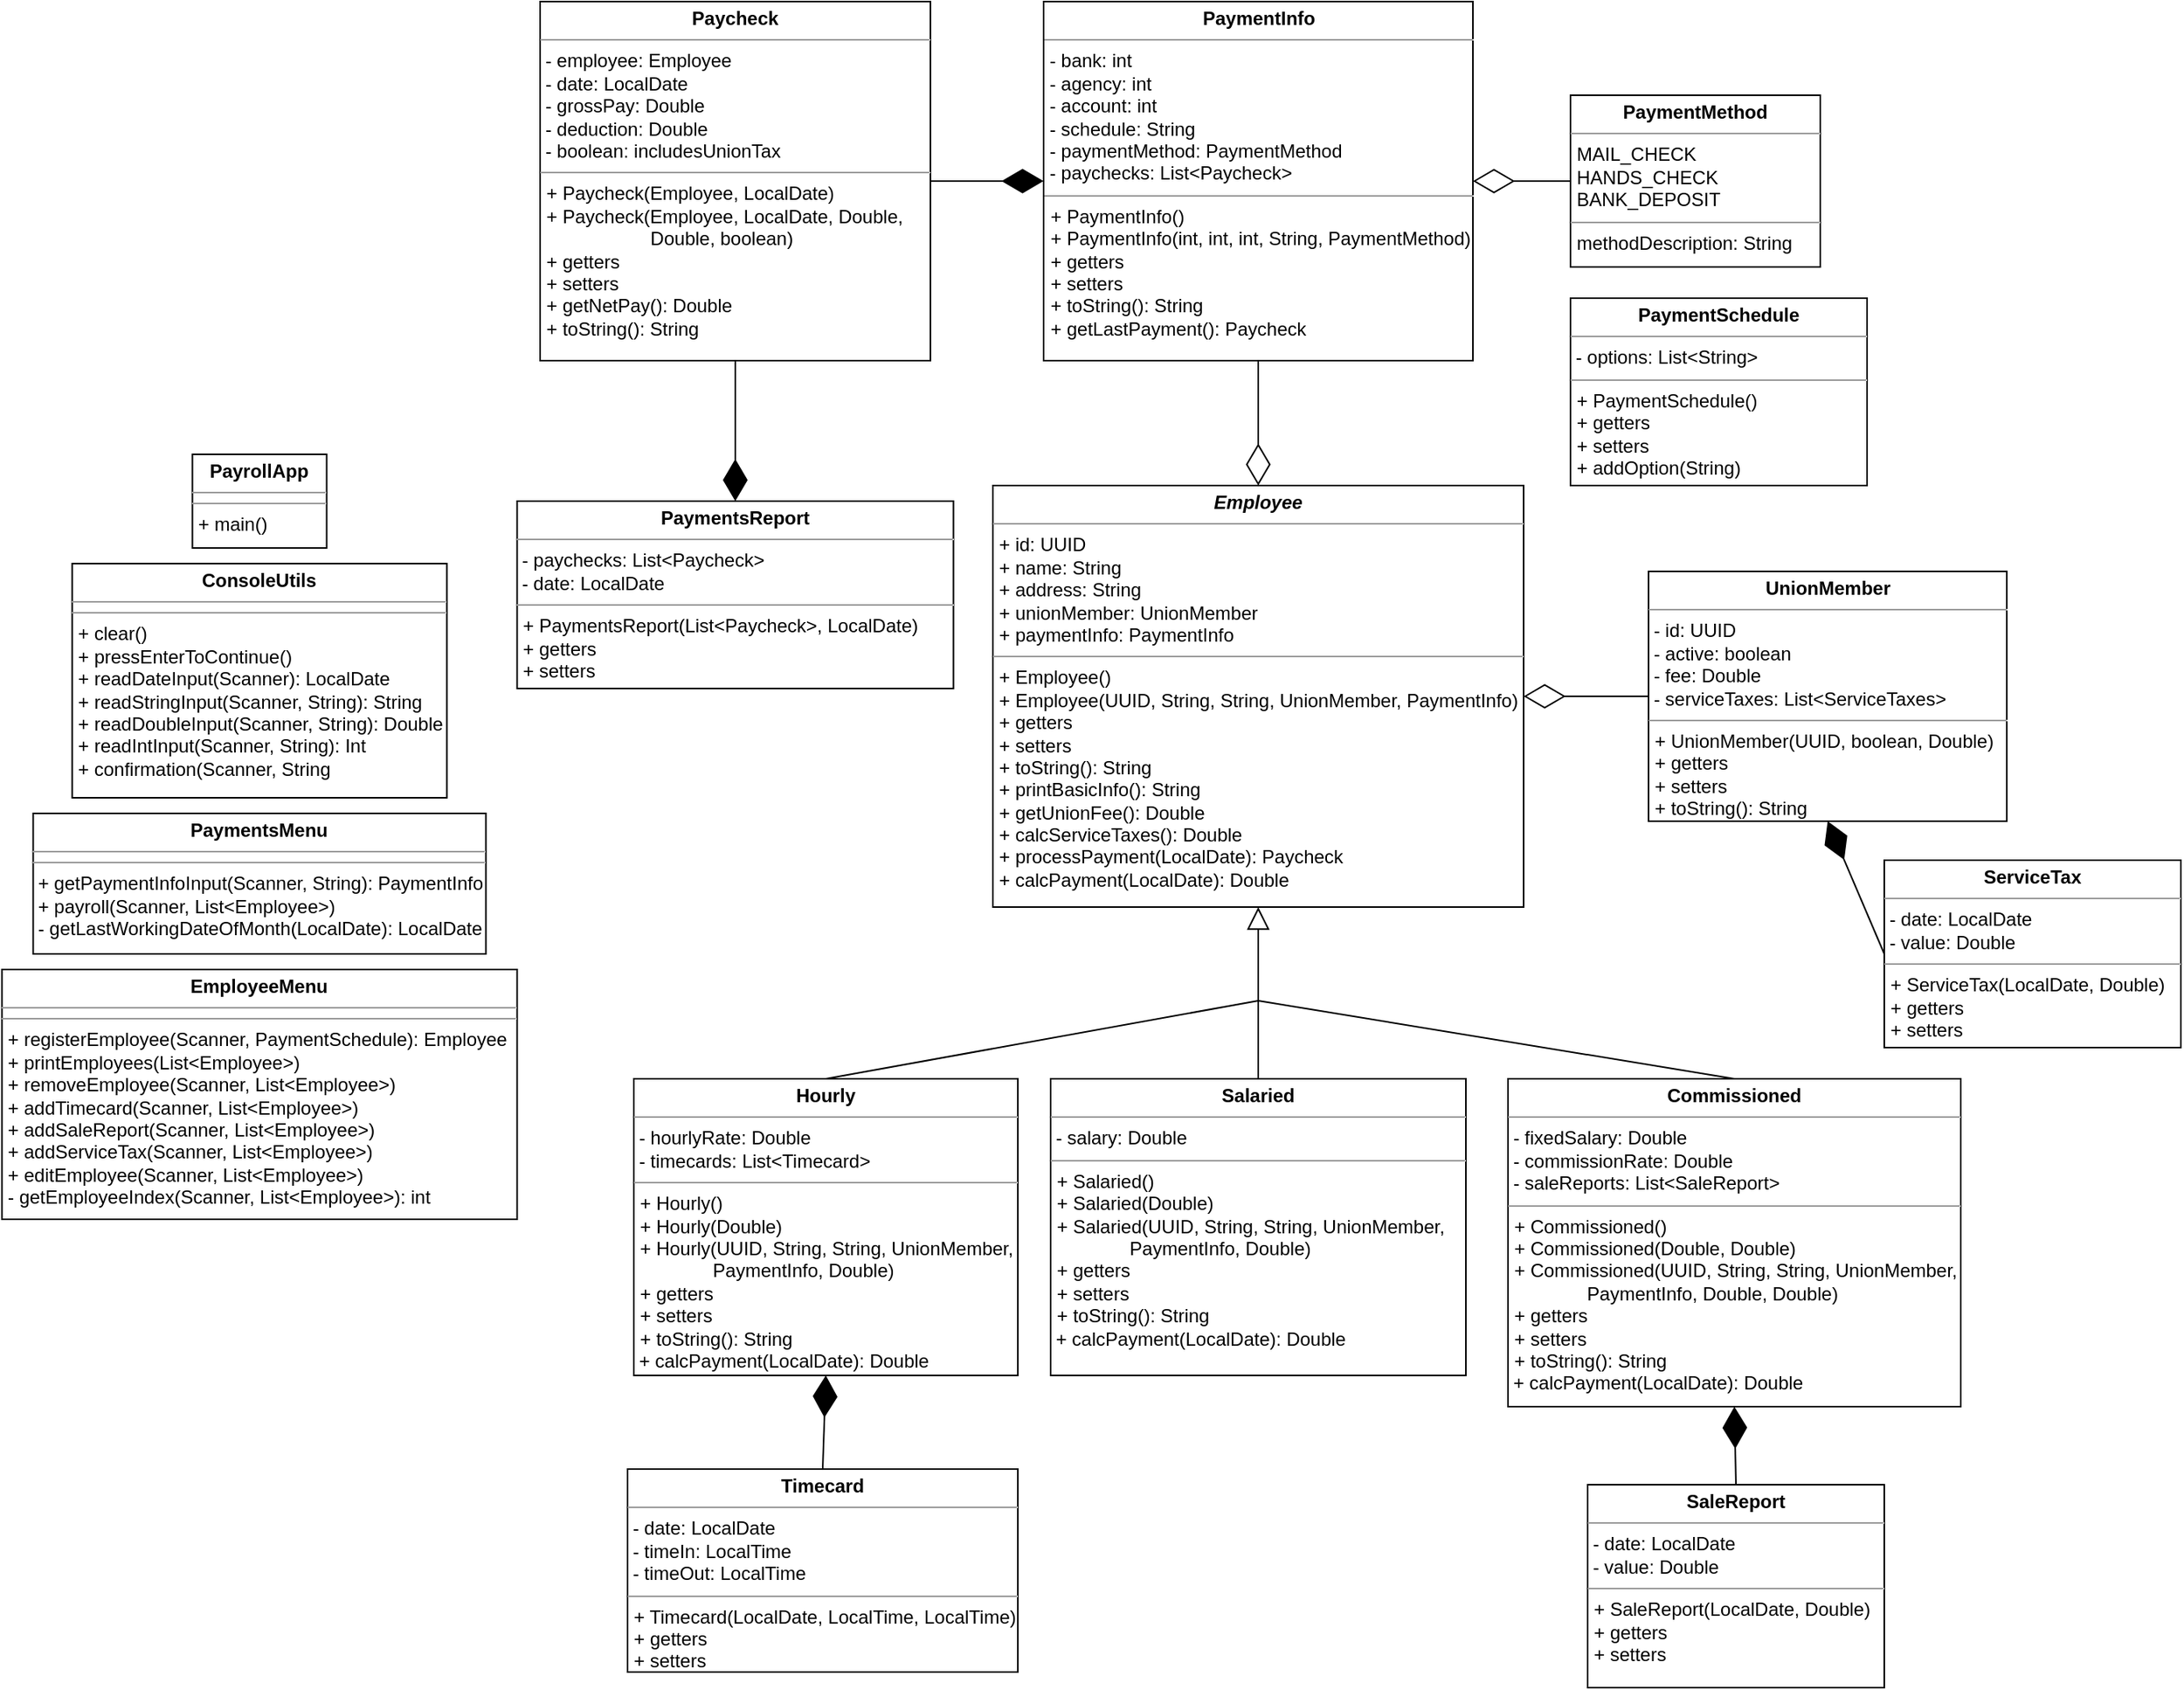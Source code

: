 <mxfile version="14.6.6" type="device"><diagram id="C5RBs43oDa-KdzZeNtuy" name="Page-1"><mxGraphModel dx="2170" dy="2407" grid="1" gridSize="10" guides="1" tooltips="1" connect="1" arrows="1" fold="1" page="1" pageScale="1" pageWidth="827" pageHeight="1169" math="0" shadow="0"><root><mxCell id="WIyWlLk6GJQsqaUBKTNV-0"/><mxCell id="WIyWlLk6GJQsqaUBKTNV-1" parent="WIyWlLk6GJQsqaUBKTNV-0"/><mxCell id="w-G85ifTH8esBMy0JeCX-5" value="&lt;p style=&quot;margin: 0px ; margin-top: 4px ; text-align: center&quot;&gt;&lt;b&gt;ConsoleUtils&lt;/b&gt;&lt;/p&gt;&lt;hr size=&quot;1&quot;&gt;&lt;hr size=&quot;1&quot;&gt;&lt;p style=&quot;margin: 0px ; margin-left: 4px&quot;&gt;+ clear()&lt;/p&gt;&lt;p style=&quot;margin: 0px ; margin-left: 4px&quot;&gt;+ pressEnterToContinue()&lt;/p&gt;&lt;p style=&quot;margin: 0px ; margin-left: 4px&quot;&gt;+ readDateInput(Scanner): LocalDate&lt;/p&gt;&lt;p style=&quot;margin: 0px ; margin-left: 4px&quot;&gt;+ readStringInput(Scanner, String): String&lt;/p&gt;&lt;p style=&quot;margin: 0px ; margin-left: 4px&quot;&gt;+ readDoubleInput(Scanner, String): Double&lt;/p&gt;&lt;p style=&quot;margin: 0px ; margin-left: 4px&quot;&gt;+ readIntInput(Scanner, String): Int&lt;/p&gt;&lt;p style=&quot;margin: 0px ; margin-left: 4px&quot;&gt;+ confirmation(Scanner, String&lt;br&gt;&lt;/p&gt;&lt;p style=&quot;margin: 0px ; margin-left: 4px&quot;&gt;&lt;br&gt;&lt;/p&gt;" style="verticalAlign=top;align=left;overflow=fill;fontSize=12;fontFamily=Helvetica;html=1;" vertex="1" parent="WIyWlLk6GJQsqaUBKTNV-1"><mxGeometry x="80.25" y="-170" width="240" height="150" as="geometry"/></mxCell><mxCell id="w-G85ifTH8esBMy0JeCX-6" value="&lt;p style=&quot;margin: 0px ; margin-top: 4px ; text-align: center&quot;&gt;&lt;b&gt;PayrollApp&lt;/b&gt;&lt;/p&gt;&lt;hr size=&quot;1&quot;&gt;&lt;hr size=&quot;1&quot;&gt;&lt;p style=&quot;margin: 0px ; margin-left: 4px&quot;&gt;+ main()&lt;/p&gt;&lt;p style=&quot;margin: 0px ; margin-left: 4px&quot;&gt;&lt;br&gt;&lt;/p&gt;" style="verticalAlign=top;align=left;overflow=fill;fontSize=12;fontFamily=Helvetica;html=1;" vertex="1" parent="WIyWlLk6GJQsqaUBKTNV-1"><mxGeometry x="157.25" y="-240" width="86" height="60" as="geometry"/></mxCell><mxCell id="w-G85ifTH8esBMy0JeCX-7" value="&lt;p style=&quot;margin: 0px ; margin-top: 4px ; text-align: center&quot;&gt;&lt;b&gt;PaymentsMenu&lt;/b&gt;&lt;/p&gt;&lt;hr size=&quot;1&quot;&gt;&lt;hr size=&quot;1&quot;&gt;&lt;div&gt;&amp;nbsp;+ getPaymentInfoInput(Scanner, String): PaymentInfo&lt;/div&gt;&lt;div&gt;&amp;nbsp;+ payroll(Scanner, List&amp;lt;Employee&amp;gt;)&lt;br&gt;&lt;/div&gt;&lt;div&gt;&amp;nbsp;- getLastWorkingDateOfMonth(LocalDate): LocalDate&lt;/div&gt;" style="verticalAlign=top;align=left;overflow=fill;fontSize=12;fontFamily=Helvetica;html=1;" vertex="1" parent="WIyWlLk6GJQsqaUBKTNV-1"><mxGeometry x="55.25" y="-10" width="290" height="90" as="geometry"/></mxCell><mxCell id="w-G85ifTH8esBMy0JeCX-8" value="&lt;p style=&quot;margin: 0px ; margin-top: 4px ; text-align: center&quot;&gt;&lt;b&gt;EmployeeMenu&lt;/b&gt;&lt;/p&gt;&lt;hr size=&quot;1&quot;&gt;&lt;hr size=&quot;1&quot;&gt;&lt;p style=&quot;margin: 0px ; margin-left: 4px&quot;&gt;+ registerEmployee(Scanner, PaymentSchedule): Employee&lt;/p&gt;&lt;p style=&quot;margin: 0px ; margin-left: 4px&quot;&gt;+ printEmployees(List&amp;lt;Employee&amp;gt;)&lt;/p&gt;&lt;p style=&quot;margin: 0px ; margin-left: 4px&quot;&gt;+ removeEmployee(Scanner, List&amp;lt;Employee&amp;gt;)&lt;/p&gt;&lt;p style=&quot;margin: 0px ; margin-left: 4px&quot;&gt;+ addTimecard(Scanner, List&amp;lt;Employee&amp;gt;)&lt;/p&gt;&lt;p style=&quot;margin: 0px ; margin-left: 4px&quot;&gt;+ addSaleReport(Scanner, List&amp;lt;Employee&amp;gt;)&lt;/p&gt;&lt;p style=&quot;margin: 0px ; margin-left: 4px&quot;&gt;+ addServiceTax(Scanner, List&amp;lt;Employee&amp;gt;)&lt;/p&gt;&lt;p style=&quot;margin: 0px ; margin-left: 4px&quot;&gt;+ editEmployee(Scanner, List&amp;lt;Employee&amp;gt;)&lt;/p&gt;&lt;p style=&quot;margin: 0px ; margin-left: 4px&quot;&gt;- getEmployeeIndex(Scanner, List&amp;lt;Employee&amp;gt;): int&lt;br&gt;&lt;/p&gt;&lt;p style=&quot;margin: 0px ; margin-left: 4px&quot;&gt;&lt;br&gt;&lt;/p&gt;" style="verticalAlign=top;align=left;overflow=fill;fontSize=12;fontFamily=Helvetica;html=1;" vertex="1" parent="WIyWlLk6GJQsqaUBKTNV-1"><mxGeometry x="35.25" y="90" width="330" height="160" as="geometry"/></mxCell><mxCell id="w-G85ifTH8esBMy0JeCX-14" value="&lt;p style=&quot;margin: 0px ; margin-top: 4px ; text-align: center&quot;&gt;&lt;i&gt;&lt;b&gt;Employee&lt;/b&gt;&lt;/i&gt;&lt;/p&gt;&lt;hr size=&quot;1&quot;&gt;&lt;p style=&quot;margin: 0px ; margin-left: 4px&quot;&gt;+ id: UUID&lt;/p&gt;&lt;p style=&quot;margin: 0px ; margin-left: 4px&quot;&gt;+ name: String&lt;/p&gt;&lt;p style=&quot;margin: 0px ; margin-left: 4px&quot;&gt;+ address: String&lt;/p&gt;&lt;p style=&quot;margin: 0px ; margin-left: 4px&quot;&gt;+ unionMember: UnionMember&lt;/p&gt;&lt;p style=&quot;margin: 0px ; margin-left: 4px&quot;&gt;+ paymentInfo: PaymentInfo&lt;/p&gt;&lt;hr size=&quot;1&quot;&gt;&lt;p style=&quot;margin: 0px ; margin-left: 4px&quot;&gt;+ Employee()&lt;/p&gt;&lt;p style=&quot;margin: 0px ; margin-left: 4px&quot;&gt;+ Employee(UUID, String, String, UnionMember, PaymentInfo)&lt;br&gt;&lt;/p&gt;&lt;p style=&quot;margin: 0px ; margin-left: 4px&quot;&gt;+ getters&lt;/p&gt;&lt;p style=&quot;margin: 0px ; margin-left: 4px&quot;&gt;+ setters&lt;/p&gt;&lt;p style=&quot;margin: 0px ; margin-left: 4px&quot;&gt;+ toString(): String&lt;br&gt;&lt;/p&gt;&lt;p style=&quot;margin: 0px ; margin-left: 4px&quot;&gt;+ printBasicInfo(): String&lt;/p&gt;&lt;p style=&quot;margin: 0px ; margin-left: 4px&quot;&gt;+ getUnionFee(): Double&lt;/p&gt;&lt;p style=&quot;margin: 0px ; margin-left: 4px&quot;&gt;+ calcServiceTaxes(): Double&lt;/p&gt;&lt;p style=&quot;margin: 0px ; margin-left: 4px&quot;&gt;+ processPayment(LocalDate): Paycheck&lt;/p&gt;&lt;p style=&quot;margin: 0px ; margin-left: 4px&quot;&gt;+ calcPayment(LocalDate): Double&lt;/p&gt;&lt;p style=&quot;margin: 0px ; margin-left: 4px&quot;&gt;&lt;br&gt;&lt;/p&gt;&lt;p style=&quot;margin: 0px ; margin-left: 4px&quot;&gt;&lt;br&gt;&lt;/p&gt;" style="verticalAlign=top;align=left;overflow=fill;fontSize=12;fontFamily=Helvetica;html=1;" vertex="1" parent="WIyWlLk6GJQsqaUBKTNV-1"><mxGeometry x="670" y="-220" width="340" height="270" as="geometry"/></mxCell><mxCell id="w-G85ifTH8esBMy0JeCX-16" value="&lt;p style=&quot;margin: 0px ; margin-top: 4px ; text-align: center&quot;&gt;&lt;b&gt;Hourly&lt;/b&gt;&lt;/p&gt;&lt;hr size=&quot;1&quot;&gt;&lt;div&gt;&amp;nbsp;- hourlyRate: Double&lt;/div&gt;&lt;div&gt;&amp;nbsp;- timecards: List&amp;lt;Timecard&amp;gt;&lt;/div&gt;&lt;hr size=&quot;1&quot;&gt;&lt;p style=&quot;margin: 0px ; margin-left: 4px&quot;&gt;+ Hourly()&lt;/p&gt;&lt;p style=&quot;margin: 0px ; margin-left: 4px&quot;&gt;+ Hourly(Double)&lt;/p&gt;&lt;p style=&quot;margin: 0px ; margin-left: 4px&quot;&gt;+ Hourly(UUID, String, String, UnionMember,&lt;/p&gt;&lt;p style=&quot;margin: 0px ; margin-left: 4px&quot;&gt;&amp;nbsp;&amp;nbsp;&amp;nbsp;&amp;nbsp;&amp;nbsp;&amp;nbsp;&amp;nbsp;&amp;nbsp;&amp;nbsp;&amp;nbsp;&amp;nbsp;&amp;nbsp;&amp;nbsp; PaymentInfo, Double)&lt;br&gt;&lt;/p&gt;&lt;p style=&quot;margin: 0px ; margin-left: 4px&quot;&gt;+ getters&lt;/p&gt;&lt;p style=&quot;margin: 0px ; margin-left: 4px&quot;&gt;+ setters&lt;/p&gt;&lt;p style=&quot;margin: 0px ; margin-left: 4px&quot;&gt;+ toString(): String&lt;/p&gt;&amp;nbsp;+ calcPayment(LocalDate): Double&lt;p style=&quot;margin: 0px ; margin-left: 4px&quot;&gt;&lt;br&gt;&lt;/p&gt;&lt;p style=&quot;margin: 0px ; margin-left: 4px&quot;&gt;&lt;br&gt;&lt;/p&gt;" style="verticalAlign=top;align=left;overflow=fill;fontSize=12;fontFamily=Helvetica;html=1;" vertex="1" parent="WIyWlLk6GJQsqaUBKTNV-1"><mxGeometry x="440" y="160" width="246" height="190" as="geometry"/></mxCell><mxCell id="w-G85ifTH8esBMy0JeCX-17" value="&lt;p style=&quot;margin: 0px ; margin-top: 4px ; text-align: center&quot;&gt;&lt;b&gt;Salaried&lt;/b&gt;&lt;/p&gt;&lt;hr size=&quot;1&quot;&gt;&amp;nbsp;- salary: Double&lt;hr size=&quot;1&quot;&gt;&lt;p style=&quot;margin: 0px ; margin-left: 4px&quot;&gt;+ Salaried()&lt;/p&gt;&lt;p style=&quot;margin: 0px ; margin-left: 4px&quot;&gt;+ Salaried(Double)&lt;/p&gt;&lt;p style=&quot;margin: 0px ; margin-left: 4px&quot;&gt;+ Salaried(UUID, String, String, UnionMember,&lt;/p&gt;&lt;p style=&quot;margin: 0px ; margin-left: 4px&quot;&gt;&amp;nbsp;&amp;nbsp;&amp;nbsp;&amp;nbsp;&amp;nbsp;&amp;nbsp;&amp;nbsp;&amp;nbsp;&amp;nbsp;&amp;nbsp;&amp;nbsp;&amp;nbsp;&amp;nbsp; PaymentInfo, Double)&lt;br&gt;&lt;/p&gt;&lt;p style=&quot;margin: 0px ; margin-left: 4px&quot;&gt;+ getters&lt;/p&gt;&lt;p style=&quot;margin: 0px ; margin-left: 4px&quot;&gt;+ setters&lt;/p&gt;&lt;p style=&quot;margin: 0px ; margin-left: 4px&quot;&gt;+ toString(): String&lt;/p&gt;&amp;nbsp;+ calcPayment(LocalDate): Double&lt;p style=&quot;margin: 0px ; margin-left: 4px&quot;&gt;&lt;br&gt;&lt;/p&gt;&lt;p style=&quot;margin: 0px ; margin-left: 4px&quot;&gt;&lt;br&gt;&lt;/p&gt;" style="verticalAlign=top;align=left;overflow=fill;fontSize=12;fontFamily=Helvetica;html=1;" vertex="1" parent="WIyWlLk6GJQsqaUBKTNV-1"><mxGeometry x="707" y="160" width="266" height="190" as="geometry"/></mxCell><mxCell id="w-G85ifTH8esBMy0JeCX-18" value="&lt;p style=&quot;margin: 0px ; margin-top: 4px ; text-align: center&quot;&gt;&lt;b&gt;Commissioned&lt;/b&gt;&lt;/p&gt;&lt;hr size=&quot;1&quot;&gt;&lt;div&gt;&amp;nbsp;- fixedSalary: Double&lt;/div&gt;&lt;div&gt;&amp;nbsp;- commissionRate: Double&lt;/div&gt;&lt;div&gt;&amp;nbsp;- saleReports: List&amp;lt;SaleReport&amp;gt;&lt;/div&gt;&lt;hr size=&quot;1&quot;&gt;&lt;p style=&quot;margin: 0px ; margin-left: 4px&quot;&gt;+ Commissioned()&lt;/p&gt;&lt;p style=&quot;margin: 0px ; margin-left: 4px&quot;&gt;+ Commissioned(Double, Double)&lt;/p&gt;&lt;p style=&quot;margin: 0px ; margin-left: 4px&quot;&gt;+ Commissioned(UUID, String, String, UnionMember,&lt;/p&gt;&lt;p style=&quot;margin: 0px ; margin-left: 4px&quot;&gt;&amp;nbsp;&amp;nbsp;&amp;nbsp;&amp;nbsp;&amp;nbsp;&amp;nbsp;&amp;nbsp;&amp;nbsp;&amp;nbsp;&amp;nbsp;&amp;nbsp;&amp;nbsp;&amp;nbsp; PaymentInfo, Double, Double)&lt;br&gt;&lt;/p&gt;&lt;p style=&quot;margin: 0px ; margin-left: 4px&quot;&gt;+ getters&lt;/p&gt;&lt;p style=&quot;margin: 0px ; margin-left: 4px&quot;&gt;+ setters&lt;/p&gt;&lt;p style=&quot;margin: 0px ; margin-left: 4px&quot;&gt;+ toString(): String&lt;/p&gt;&amp;nbsp;+ calcPayment(LocalDate): Double&lt;p style=&quot;margin: 0px ; margin-left: 4px&quot;&gt;&lt;br&gt;&lt;/p&gt;&lt;p style=&quot;margin: 0px ; margin-left: 4px&quot;&gt;&lt;br&gt;&lt;/p&gt;" style="verticalAlign=top;align=left;overflow=fill;fontSize=12;fontFamily=Helvetica;html=1;" vertex="1" parent="WIyWlLk6GJQsqaUBKTNV-1"><mxGeometry x="1000" y="160" width="290" height="210" as="geometry"/></mxCell><mxCell id="w-G85ifTH8esBMy0JeCX-19" value="&lt;p style=&quot;margin: 0px ; margin-top: 4px ; text-align: center&quot;&gt;&lt;b&gt;Timecard&lt;/b&gt;&lt;/p&gt;&lt;hr size=&quot;1&quot;&gt;&lt;div&gt;&amp;nbsp;- date: LocalDate&lt;/div&gt;&lt;div&gt;&amp;nbsp;- timeIn: LocalTime&lt;/div&gt;&lt;div&gt;&amp;nbsp;- timeOut: LocalTime&lt;/div&gt;&lt;hr size=&quot;1&quot;&gt;&lt;p style=&quot;margin: 0px ; margin-left: 4px&quot;&gt;+ Timecard(LocalDate, LocalTime, LocalTime)&lt;br&gt;&lt;/p&gt;&lt;p style=&quot;margin: 0px ; margin-left: 4px&quot;&gt;+ getters&lt;/p&gt;&lt;p style=&quot;margin: 0px ; margin-left: 4px&quot;&gt;+ setters&lt;/p&gt;&lt;p style=&quot;margin: 0px ; margin-left: 4px&quot;&gt;&lt;br&gt;&lt;/p&gt;&lt;p style=&quot;margin: 0px ; margin-left: 4px&quot;&gt;&lt;br&gt;&lt;/p&gt;" style="verticalAlign=top;align=left;overflow=fill;fontSize=12;fontFamily=Helvetica;html=1;" vertex="1" parent="WIyWlLk6GJQsqaUBKTNV-1"><mxGeometry x="436" y="410" width="250" height="130" as="geometry"/></mxCell><mxCell id="w-G85ifTH8esBMy0JeCX-20" value="&lt;p style=&quot;margin: 0px ; margin-top: 4px ; text-align: center&quot;&gt;&lt;b&gt;SaleReport&lt;/b&gt;&lt;/p&gt;&lt;hr size=&quot;1&quot;&gt;&lt;div&gt;&amp;nbsp;- date: LocalDate&lt;/div&gt;&lt;div&gt;&amp;nbsp;- value: Double&lt;br&gt;&lt;/div&gt;&lt;hr size=&quot;1&quot;&gt;&lt;p style=&quot;margin: 0px ; margin-left: 4px&quot;&gt;+ SaleReport(LocalDate, Double)&lt;br&gt;&lt;/p&gt;&lt;p style=&quot;margin: 0px ; margin-left: 4px&quot;&gt;+ getters&lt;/p&gt;&lt;p style=&quot;margin: 0px ; margin-left: 4px&quot;&gt;+ setters&lt;/p&gt;&lt;p style=&quot;margin: 0px ; margin-left: 4px&quot;&gt;&lt;br&gt;&lt;/p&gt;&lt;p style=&quot;margin: 0px ; margin-left: 4px&quot;&gt;&lt;br&gt;&lt;/p&gt;" style="verticalAlign=top;align=left;overflow=fill;fontSize=12;fontFamily=Helvetica;html=1;" vertex="1" parent="WIyWlLk6GJQsqaUBKTNV-1"><mxGeometry x="1051" y="420" width="190" height="130" as="geometry"/></mxCell><mxCell id="w-G85ifTH8esBMy0JeCX-21" value="&lt;p style=&quot;margin: 0px ; margin-top: 4px ; text-align: center&quot;&gt;&lt;b&gt;Paycheck&lt;/b&gt;&lt;/p&gt;&lt;hr size=&quot;1&quot;&gt;&lt;div&gt;&amp;nbsp;- employee: Employee&lt;br&gt;&lt;/div&gt;&lt;div&gt;&amp;nbsp;- date: LocalDate&lt;/div&gt;&lt;div&gt;&amp;nbsp;- grossPay: Double&lt;br&gt;&lt;/div&gt;&lt;div&gt;&amp;nbsp;- deduction: Double&lt;/div&gt;&lt;div&gt;&amp;nbsp;- boolean: includesUnionTax&lt;/div&gt;&lt;hr size=&quot;1&quot;&gt;&lt;p style=&quot;margin: 0px ; margin-left: 4px&quot;&gt;+ Paycheck(Employee, LocalDate)&lt;/p&gt;&lt;p style=&quot;margin: 0px ; margin-left: 4px&quot;&gt;+ Paycheck(Employee, LocalDate, Double,&lt;/p&gt;&lt;p style=&quot;margin: 0px ; margin-left: 4px&quot;&gt;&amp;nbsp;&amp;nbsp;&amp;nbsp;&amp;nbsp;&amp;nbsp;&amp;nbsp;&amp;nbsp;&amp;nbsp;&amp;nbsp;&amp;nbsp;&amp;nbsp;&amp;nbsp;&amp;nbsp;&amp;nbsp;&amp;nbsp;&amp;nbsp;&amp;nbsp;&amp;nbsp;&amp;nbsp; Double, boolean)&lt;/p&gt;&lt;p style=&quot;margin: 0px ; margin-left: 4px&quot;&gt;+ getters&lt;/p&gt;&lt;p style=&quot;margin: 0px ; margin-left: 4px&quot;&gt;+ setters&lt;/p&gt;&lt;p style=&quot;margin: 0px ; margin-left: 4px&quot;&gt;+ getNetPay(): Double&lt;/p&gt;&lt;p style=&quot;margin: 0px ; margin-left: 4px&quot;&gt;+ toString(): String&lt;br&gt;&lt;/p&gt;&lt;p style=&quot;margin: 0px ; margin-left: 4px&quot;&gt;&lt;br&gt;&lt;/p&gt;&lt;p style=&quot;margin: 0px ; margin-left: 4px&quot;&gt;&lt;br&gt;&lt;/p&gt;" style="verticalAlign=top;align=left;overflow=fill;fontSize=12;fontFamily=Helvetica;html=1;" vertex="1" parent="WIyWlLk6GJQsqaUBKTNV-1"><mxGeometry x="380" y="-530" width="250" height="230" as="geometry"/></mxCell><mxCell id="w-G85ifTH8esBMy0JeCX-22" value="&lt;p style=&quot;margin: 0px ; margin-top: 4px ; text-align: center&quot;&gt;&lt;b&gt;PaymentInfo&lt;/b&gt;&lt;/p&gt;&lt;hr size=&quot;1&quot;&gt;&lt;div&gt;&amp;nbsp;- bank: int&lt;/div&gt;&lt;div&gt;&amp;nbsp;- agency: int&lt;/div&gt;&lt;div&gt;&amp;nbsp;- account: int&lt;/div&gt;&lt;div&gt;&amp;nbsp;- schedule: String&lt;/div&gt;&lt;div&gt;&amp;nbsp;- paymentMethod: PaymentMethod&lt;/div&gt;&lt;div&gt;&amp;nbsp;- paychecks: List&amp;lt;Paycheck&amp;gt;&lt;br&gt;&lt;/div&gt;&lt;hr size=&quot;1&quot;&gt;&lt;p style=&quot;margin: 0px ; margin-left: 4px&quot;&gt;+ PaymentInfo()&lt;/p&gt;&lt;p style=&quot;margin: 0px ; margin-left: 4px&quot;&gt;+ PaymentInfo(int, int, int, String, PaymentMethod)&lt;/p&gt;&lt;p style=&quot;margin: 0px ; margin-left: 4px&quot;&gt;+ getters&lt;/p&gt;&lt;p style=&quot;margin: 0px ; margin-left: 4px&quot;&gt;+ setters&lt;/p&gt;&lt;p style=&quot;margin: 0px ; margin-left: 4px&quot;&gt;+ toString(): String&lt;/p&gt;&lt;p style=&quot;margin: 0px ; margin-left: 4px&quot;&gt;+ getLastPayment(): Paycheck&lt;/p&gt;&lt;p style=&quot;margin: 0px ; margin-left: 4px&quot;&gt;&lt;br&gt;&lt;/p&gt;&lt;p style=&quot;margin: 0px ; margin-left: 4px&quot;&gt;&lt;br&gt;&lt;/p&gt;&lt;p style=&quot;margin: 0px ; margin-left: 4px&quot;&gt;&lt;br&gt;&lt;/p&gt;" style="verticalAlign=top;align=left;overflow=fill;fontSize=12;fontFamily=Helvetica;html=1;" vertex="1" parent="WIyWlLk6GJQsqaUBKTNV-1"><mxGeometry x="702.5" y="-530" width="275" height="230" as="geometry"/></mxCell><mxCell id="w-G85ifTH8esBMy0JeCX-23" value="&lt;p style=&quot;margin: 0px ; margin-top: 4px ; text-align: center&quot;&gt;&lt;b&gt;PaymentMethod&lt;/b&gt;&lt;/p&gt;&lt;hr size=&quot;1&quot;&gt;&lt;p style=&quot;margin: 0px ; margin-left: 4px&quot;&gt;MAIL_CHECK&lt;/p&gt;&lt;p style=&quot;margin: 0px ; margin-left: 4px&quot;&gt;HANDS_CHECK&lt;/p&gt;&lt;p style=&quot;margin: 0px ; margin-left: 4px&quot;&gt;BANK_DEPOSIT&lt;br&gt;&lt;/p&gt;&lt;hr size=&quot;1&quot;&gt;&lt;p style=&quot;margin: 0px ; margin-left: 4px&quot;&gt;methodDescription: String&lt;br&gt;&lt;/p&gt;" style="verticalAlign=top;align=left;overflow=fill;fontSize=12;fontFamily=Helvetica;html=1;" vertex="1" parent="WIyWlLk6GJQsqaUBKTNV-1"><mxGeometry x="1040" y="-470" width="160" height="110" as="geometry"/></mxCell><mxCell id="w-G85ifTH8esBMy0JeCX-24" value="&lt;p style=&quot;margin: 0px ; margin-top: 4px ; text-align: center&quot;&gt;&lt;b&gt;PaymentSchedule&lt;/b&gt;&lt;/p&gt;&lt;hr size=&quot;1&quot;&gt;&lt;div&gt;&amp;nbsp;- options: List&amp;lt;String&amp;gt;&lt;br&gt;&lt;/div&gt;&lt;hr size=&quot;1&quot;&gt;&lt;p style=&quot;margin: 0px ; margin-left: 4px&quot;&gt;+ PaymentSchedule()&lt;br&gt;&lt;/p&gt;&lt;p style=&quot;margin: 0px ; margin-left: 4px&quot;&gt;+ getters&lt;/p&gt;&lt;p style=&quot;margin: 0px ; margin-left: 4px&quot;&gt;+ setters&lt;/p&gt;&lt;p style=&quot;margin: 0px ; margin-left: 4px&quot;&gt;+ addOption(String)&lt;br&gt;&lt;/p&gt;&lt;p style=&quot;margin: 0px ; margin-left: 4px&quot;&gt;&lt;br&gt;&lt;/p&gt;" style="verticalAlign=top;align=left;overflow=fill;fontSize=12;fontFamily=Helvetica;html=1;" vertex="1" parent="WIyWlLk6GJQsqaUBKTNV-1"><mxGeometry x="1040" y="-340" width="190" height="120" as="geometry"/></mxCell><mxCell id="w-G85ifTH8esBMy0JeCX-25" value="&lt;p style=&quot;margin: 0px ; margin-top: 4px ; text-align: center&quot;&gt;&lt;b&gt;PaymentsReport&lt;/b&gt;&lt;/p&gt;&lt;hr size=&quot;1&quot;&gt;&lt;div&gt;&amp;nbsp;- paychecks: List&amp;lt;Paycheck&amp;gt;&lt;/div&gt;&lt;div&gt;&amp;nbsp;- date: LocalDate&lt;br&gt;&lt;/div&gt;&lt;hr size=&quot;1&quot;&gt;&lt;p style=&quot;margin: 0px ; margin-left: 4px&quot;&gt;+ PaymentsReport(List&amp;lt;Paycheck&amp;gt;, LocalDate)&lt;br&gt;&lt;/p&gt;&lt;p style=&quot;margin: 0px ; margin-left: 4px&quot;&gt;+ getters&lt;/p&gt;&lt;p style=&quot;margin: 0px ; margin-left: 4px&quot;&gt;+ setters&lt;/p&gt;&lt;p style=&quot;margin: 0px ; margin-left: 4px&quot;&gt;&lt;br&gt;&lt;/p&gt;" style="verticalAlign=top;align=left;overflow=fill;fontSize=12;fontFamily=Helvetica;html=1;" vertex="1" parent="WIyWlLk6GJQsqaUBKTNV-1"><mxGeometry x="365.25" y="-210" width="279.5" height="120" as="geometry"/></mxCell><mxCell id="w-G85ifTH8esBMy0JeCX-26" value="&lt;p style=&quot;margin: 0px ; margin-top: 4px ; text-align: center&quot;&gt;&lt;b&gt;UnionMember&lt;/b&gt;&lt;/p&gt;&lt;hr size=&quot;1&quot;&gt;&lt;div&gt;&amp;nbsp;- id: UUID&lt;/div&gt;&lt;div&gt;&amp;nbsp;- active: boolean&lt;/div&gt;&lt;div&gt;&amp;nbsp;- fee: Double&lt;/div&gt;&lt;div&gt;&amp;nbsp;- serviceTaxes: List&amp;lt;ServiceTaxes&amp;gt;&lt;br&gt;&lt;/div&gt;&lt;hr size=&quot;1&quot;&gt;&lt;p style=&quot;margin: 0px ; margin-left: 4px&quot;&gt;+ UnionMember(UUID, boolean, Double)&lt;br&gt;&lt;/p&gt;&lt;p style=&quot;margin: 0px ; margin-left: 4px&quot;&gt;+ getters&lt;/p&gt;&lt;p style=&quot;margin: 0px ; margin-left: 4px&quot;&gt;+ setters&lt;/p&gt;&lt;p style=&quot;margin: 0px ; margin-left: 4px&quot;&gt;+ toString(): String&lt;br&gt;&lt;/p&gt;&lt;p style=&quot;margin: 0px ; margin-left: 4px&quot;&gt;&lt;br&gt;&lt;/p&gt;&lt;p style=&quot;margin: 0px ; margin-left: 4px&quot;&gt;&lt;br&gt;&lt;/p&gt;" style="verticalAlign=top;align=left;overflow=fill;fontSize=12;fontFamily=Helvetica;html=1;" vertex="1" parent="WIyWlLk6GJQsqaUBKTNV-1"><mxGeometry x="1090" y="-165" width="229.5" height="160" as="geometry"/></mxCell><mxCell id="w-G85ifTH8esBMy0JeCX-27" value="&lt;p style=&quot;margin: 0px ; margin-top: 4px ; text-align: center&quot;&gt;&lt;b&gt;ServiceTax&lt;/b&gt;&lt;/p&gt;&lt;hr size=&quot;1&quot;&gt;&lt;div&gt;&amp;nbsp;- date: LocalDate&lt;/div&gt;&lt;div&gt;&amp;nbsp;- value: Double&lt;br&gt;&lt;/div&gt;&lt;hr size=&quot;1&quot;&gt;&lt;p style=&quot;margin: 0px ; margin-left: 4px&quot;&gt;+ ServiceTax(LocalDate, Double)&lt;br&gt;&lt;/p&gt;&lt;p style=&quot;margin: 0px ; margin-left: 4px&quot;&gt;+ getters&lt;/p&gt;&lt;p style=&quot;margin: 0px ; margin-left: 4px&quot;&gt;+ setters&lt;/p&gt;&lt;p style=&quot;margin: 0px ; margin-left: 4px&quot;&gt;&lt;br&gt;&lt;/p&gt;&lt;p style=&quot;margin: 0px ; margin-left: 4px&quot;&gt;&lt;br&gt;&lt;/p&gt;" style="verticalAlign=top;align=left;overflow=fill;fontSize=12;fontFamily=Helvetica;html=1;" vertex="1" parent="WIyWlLk6GJQsqaUBKTNV-1"><mxGeometry x="1241" y="20" width="190" height="120" as="geometry"/></mxCell><mxCell id="w-G85ifTH8esBMy0JeCX-32" value="" style="edgeStyle=none;html=1;endSize=12;endArrow=block;endFill=0;entryX=0.5;entryY=1;entryDx=0;entryDy=0;exitX=0.5;exitY=0;exitDx=0;exitDy=0;" edge="1" parent="WIyWlLk6GJQsqaUBKTNV-1" source="w-G85ifTH8esBMy0JeCX-17" target="w-G85ifTH8esBMy0JeCX-14"><mxGeometry width="160" relative="1" as="geometry"><mxPoint x="828" y="98" as="sourcePoint"/><mxPoint x="828.44" y="50.43" as="targetPoint"/></mxGeometry></mxCell><mxCell id="w-G85ifTH8esBMy0JeCX-33" value="" style="endArrow=none;html=1;exitX=0.5;exitY=0;exitDx=0;exitDy=0;" edge="1" parent="WIyWlLk6GJQsqaUBKTNV-1" source="w-G85ifTH8esBMy0JeCX-16"><mxGeometry width="50" height="50" relative="1" as="geometry"><mxPoint x="650" y="160" as="sourcePoint"/><mxPoint x="840" y="110" as="targetPoint"/></mxGeometry></mxCell><mxCell id="w-G85ifTH8esBMy0JeCX-34" value="" style="endArrow=none;html=1;exitX=0.5;exitY=0;exitDx=0;exitDy=0;" edge="1" parent="WIyWlLk6GJQsqaUBKTNV-1" source="w-G85ifTH8esBMy0JeCX-18"><mxGeometry width="50" height="50" relative="1" as="geometry"><mxPoint x="1040" y="140" as="sourcePoint"/><mxPoint x="840" y="110" as="targetPoint"/></mxGeometry></mxCell><mxCell id="w-G85ifTH8esBMy0JeCX-35" value="" style="endArrow=diamondThin;endFill=1;endSize=24;html=1;exitX=0.5;exitY=0;exitDx=0;exitDy=0;entryX=0.5;entryY=1;entryDx=0;entryDy=0;" edge="1" parent="WIyWlLk6GJQsqaUBKTNV-1" source="w-G85ifTH8esBMy0JeCX-19" target="w-G85ifTH8esBMy0JeCX-16"><mxGeometry width="160" relative="1" as="geometry"><mxPoint x="860" y="430" as="sourcePoint"/><mxPoint x="1020" y="430" as="targetPoint"/></mxGeometry></mxCell><mxCell id="w-G85ifTH8esBMy0JeCX-36" value="" style="endArrow=diamondThin;endFill=1;endSize=24;html=1;exitX=0.5;exitY=0;exitDx=0;exitDy=0;entryX=0.5;entryY=1;entryDx=0;entryDy=0;" edge="1" parent="WIyWlLk6GJQsqaUBKTNV-1" source="w-G85ifTH8esBMy0JeCX-20" target="w-G85ifTH8esBMy0JeCX-18"><mxGeometry width="160" relative="1" as="geometry"><mxPoint x="860" y="370" as="sourcePoint"/><mxPoint x="1020" y="370" as="targetPoint"/></mxGeometry></mxCell><mxCell id="w-G85ifTH8esBMy0JeCX-37" value="" style="endArrow=diamondThin;endFill=0;endSize=24;html=1;exitX=0;exitY=0.5;exitDx=0;exitDy=0;entryX=1;entryY=0.5;entryDx=0;entryDy=0;" edge="1" parent="WIyWlLk6GJQsqaUBKTNV-1" source="w-G85ifTH8esBMy0JeCX-26" target="w-G85ifTH8esBMy0JeCX-14"><mxGeometry width="160" relative="1" as="geometry"><mxPoint x="860" y="-30" as="sourcePoint"/><mxPoint x="1020" y="-30" as="targetPoint"/></mxGeometry></mxCell><mxCell id="w-G85ifTH8esBMy0JeCX-39" value="" style="endArrow=diamondThin;endFill=1;endSize=24;html=1;exitX=0;exitY=0.5;exitDx=0;exitDy=0;entryX=0.5;entryY=1;entryDx=0;entryDy=0;" edge="1" parent="WIyWlLk6GJQsqaUBKTNV-1" source="w-G85ifTH8esBMy0JeCX-27" target="w-G85ifTH8esBMy0JeCX-26"><mxGeometry width="160" relative="1" as="geometry"><mxPoint x="1191" y="130" as="sourcePoint"/><mxPoint x="1190.0" y="80" as="targetPoint"/></mxGeometry></mxCell><mxCell id="w-G85ifTH8esBMy0JeCX-41" value="" style="endArrow=diamondThin;endFill=0;endSize=24;html=1;exitX=0.5;exitY=1;exitDx=0;exitDy=0;entryX=0.5;entryY=0;entryDx=0;entryDy=0;" edge="1" parent="WIyWlLk6GJQsqaUBKTNV-1" source="w-G85ifTH8esBMy0JeCX-22" target="w-G85ifTH8esBMy0JeCX-14"><mxGeometry width="160" relative="1" as="geometry"><mxPoint x="1100" y="-75" as="sourcePoint"/><mxPoint x="1020" y="-75" as="targetPoint"/></mxGeometry></mxCell><mxCell id="w-G85ifTH8esBMy0JeCX-43" value="" style="endArrow=diamondThin;endFill=1;endSize=24;html=1;exitX=1;exitY=0.5;exitDx=0;exitDy=0;entryX=0;entryY=0.5;entryDx=0;entryDy=0;" edge="1" parent="WIyWlLk6GJQsqaUBKTNV-1" source="w-G85ifTH8esBMy0JeCX-21" target="w-G85ifTH8esBMy0JeCX-22"><mxGeometry width="160" relative="1" as="geometry"><mxPoint x="486.25" y="-135.0" as="sourcePoint"/><mxPoint x="450.0" y="-220.0" as="targetPoint"/></mxGeometry></mxCell><mxCell id="w-G85ifTH8esBMy0JeCX-44" value="" style="endArrow=diamondThin;endFill=0;endSize=24;html=1;exitX=0;exitY=0.5;exitDx=0;exitDy=0;entryX=1;entryY=0.5;entryDx=0;entryDy=0;" edge="1" parent="WIyWlLk6GJQsqaUBKTNV-1" source="w-G85ifTH8esBMy0JeCX-23" target="w-G85ifTH8esBMy0JeCX-22"><mxGeometry width="160" relative="1" as="geometry"><mxPoint x="1066.25" y="-275.0" as="sourcePoint"/><mxPoint x="1030.0" y="-360.0" as="targetPoint"/></mxGeometry></mxCell><mxCell id="w-G85ifTH8esBMy0JeCX-45" value="" style="endArrow=diamondThin;endFill=1;endSize=24;html=1;exitX=0.5;exitY=1;exitDx=0;exitDy=0;entryX=0.5;entryY=0;entryDx=0;entryDy=0;" edge="1" parent="WIyWlLk6GJQsqaUBKTNV-1" source="w-G85ifTH8esBMy0JeCX-21" target="w-G85ifTH8esBMy0JeCX-25"><mxGeometry width="160" relative="1" as="geometry"><mxPoint x="540" y="-250" as="sourcePoint"/><mxPoint x="612.5" y="-250" as="targetPoint"/></mxGeometry></mxCell></root></mxGraphModel></diagram></mxfile>